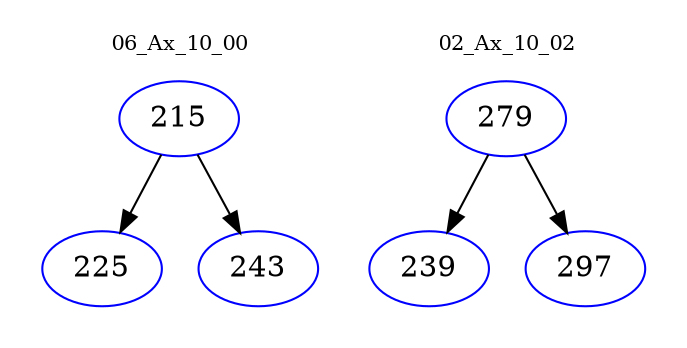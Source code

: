 digraph{
subgraph cluster_0 {
color = white
label = "06_Ax_10_00";
fontsize=10;
T0_215 [label="215", color="blue"]
T0_215 -> T0_225 [color="black"]
T0_225 [label="225", color="blue"]
T0_215 -> T0_243 [color="black"]
T0_243 [label="243", color="blue"]
}
subgraph cluster_1 {
color = white
label = "02_Ax_10_02";
fontsize=10;
T1_279 [label="279", color="blue"]
T1_279 -> T1_239 [color="black"]
T1_239 [label="239", color="blue"]
T1_279 -> T1_297 [color="black"]
T1_297 [label="297", color="blue"]
}
}
